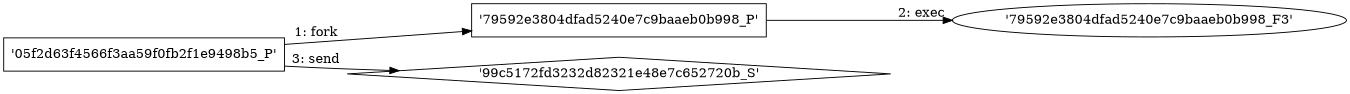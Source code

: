 digraph "D:\Learning\Paper\apt\基于CTI的攻击预警\Dataset\攻击图\ASGfromALLCTI\Don’t get puppy-scammed.dot" {
rankdir="LR"
size="9"
fixedsize="false"
splines="true"
nodesep=0.3
ranksep=0
fontsize=10
overlap="scalexy"
engine= "neato"
	"'05f2d63f4566f3aa59f0fb2f1e9498b5_P'" [node_type=Process shape=box]
	"'79592e3804dfad5240e7c9baaeb0b998_P'" [node_type=Process shape=box]
	"'05f2d63f4566f3aa59f0fb2f1e9498b5_P'" -> "'79592e3804dfad5240e7c9baaeb0b998_P'" [label="1: fork"]
	"'79592e3804dfad5240e7c9baaeb0b998_P'" [node_type=Process shape=box]
	"'79592e3804dfad5240e7c9baaeb0b998_F3'" [node_type=File shape=ellipse]
	"'79592e3804dfad5240e7c9baaeb0b998_P'" -> "'79592e3804dfad5240e7c9baaeb0b998_F3'" [label="2: exec"]
	"'99c5172fd3232d82321e48e7c652720b_S'" [node_type=Socket shape=diamond]
	"'05f2d63f4566f3aa59f0fb2f1e9498b5_P'" [node_type=Process shape=box]
	"'05f2d63f4566f3aa59f0fb2f1e9498b5_P'" -> "'99c5172fd3232d82321e48e7c652720b_S'" [label="3: send"]
}
